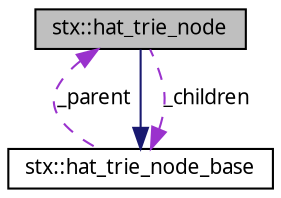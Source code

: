 digraph G
{
  edge [fontname="FreeSans.ttf",fontsize="10",labelfontname="FreeSans.ttf",labelfontsize="10"];
  node [fontname="FreeSans.ttf",fontsize="10",shape=record];
  Node1 [label="stx::hat_trie_node",height=0.2,width=0.4,color="black", fillcolor="grey75", style="filled" fontcolor="black"];
  Node2 -> Node1 [dir=back,color="midnightblue",fontsize="10",style="solid",fontname="FreeSans.ttf"];
  Node2 [label="stx::hat_trie_node_base",height=0.2,width=0.4,color="black", fillcolor="white", style="filled",URL="$classstx_1_1hat__trie__node__base.html"];
  Node1 -> Node2 [dir=back,color="darkorchid3",fontsize="10",style="dashed",label="_parent",fontname="FreeSans.ttf"];
  Node2 -> Node1 [dir=back,color="darkorchid3",fontsize="10",style="dashed",label="_children",fontname="FreeSans.ttf"];
}
